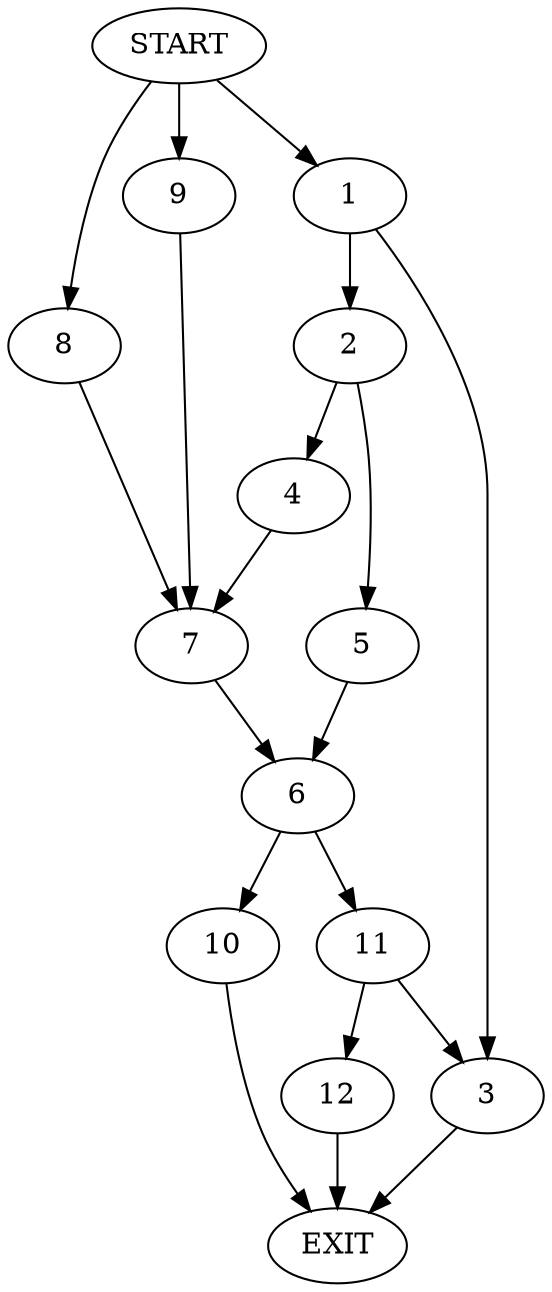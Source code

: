 digraph {
0 [label="START"]
13 [label="EXIT"]
0 -> 1
1 -> 2
1 -> 3
3 -> 13
2 -> 4
2 -> 5
5 -> 6
4 -> 7
7 -> 6
0 -> 8
8 -> 7
0 -> 9
9 -> 7
6 -> 10
6 -> 11
11 -> 12
11 -> 3
10 -> 13
12 -> 13
}
